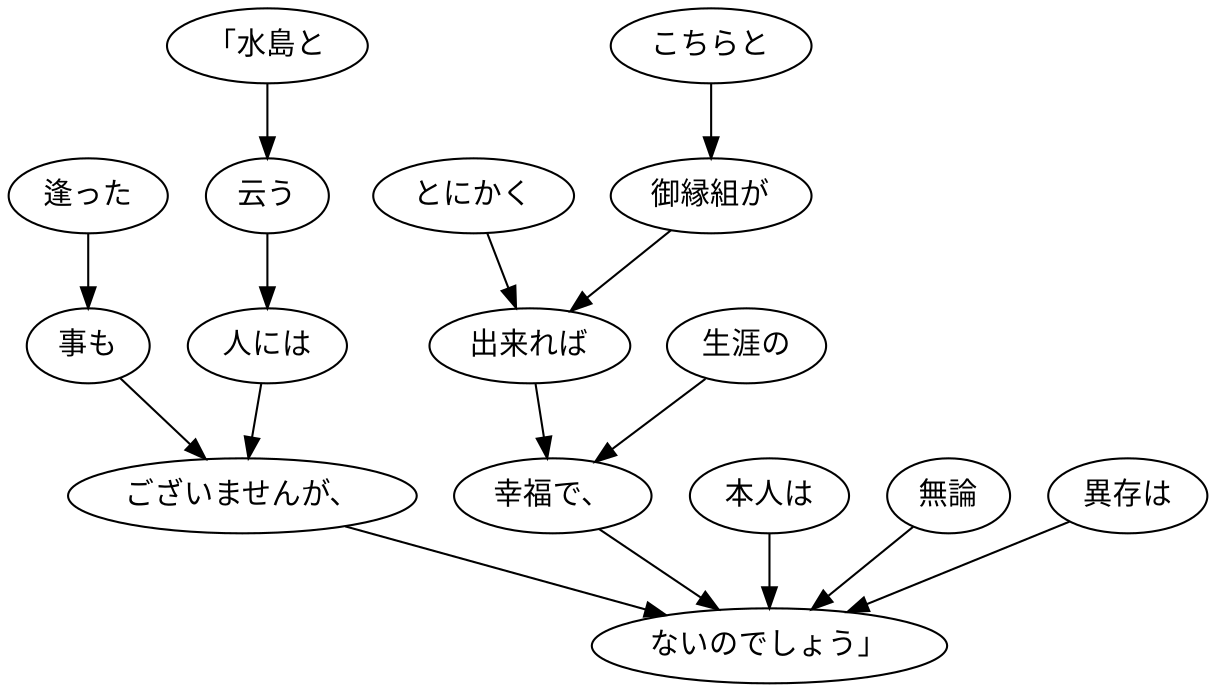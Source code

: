 digraph graph2170 {
	node0 [label="「水島と"];
	node1 [label="云う"];
	node2 [label="人には"];
	node3 [label="逢った"];
	node4 [label="事も"];
	node5 [label="ございませんが、"];
	node6 [label="とにかく"];
	node7 [label="こちらと"];
	node8 [label="御縁組が"];
	node9 [label="出来れば"];
	node10 [label="生涯の"];
	node11 [label="幸福で、"];
	node12 [label="本人は"];
	node13 [label="無論"];
	node14 [label="異存は"];
	node15 [label="ないのでしょう」"];
	node0 -> node1;
	node1 -> node2;
	node2 -> node5;
	node3 -> node4;
	node4 -> node5;
	node5 -> node15;
	node6 -> node9;
	node7 -> node8;
	node8 -> node9;
	node9 -> node11;
	node10 -> node11;
	node11 -> node15;
	node12 -> node15;
	node13 -> node15;
	node14 -> node15;
}

